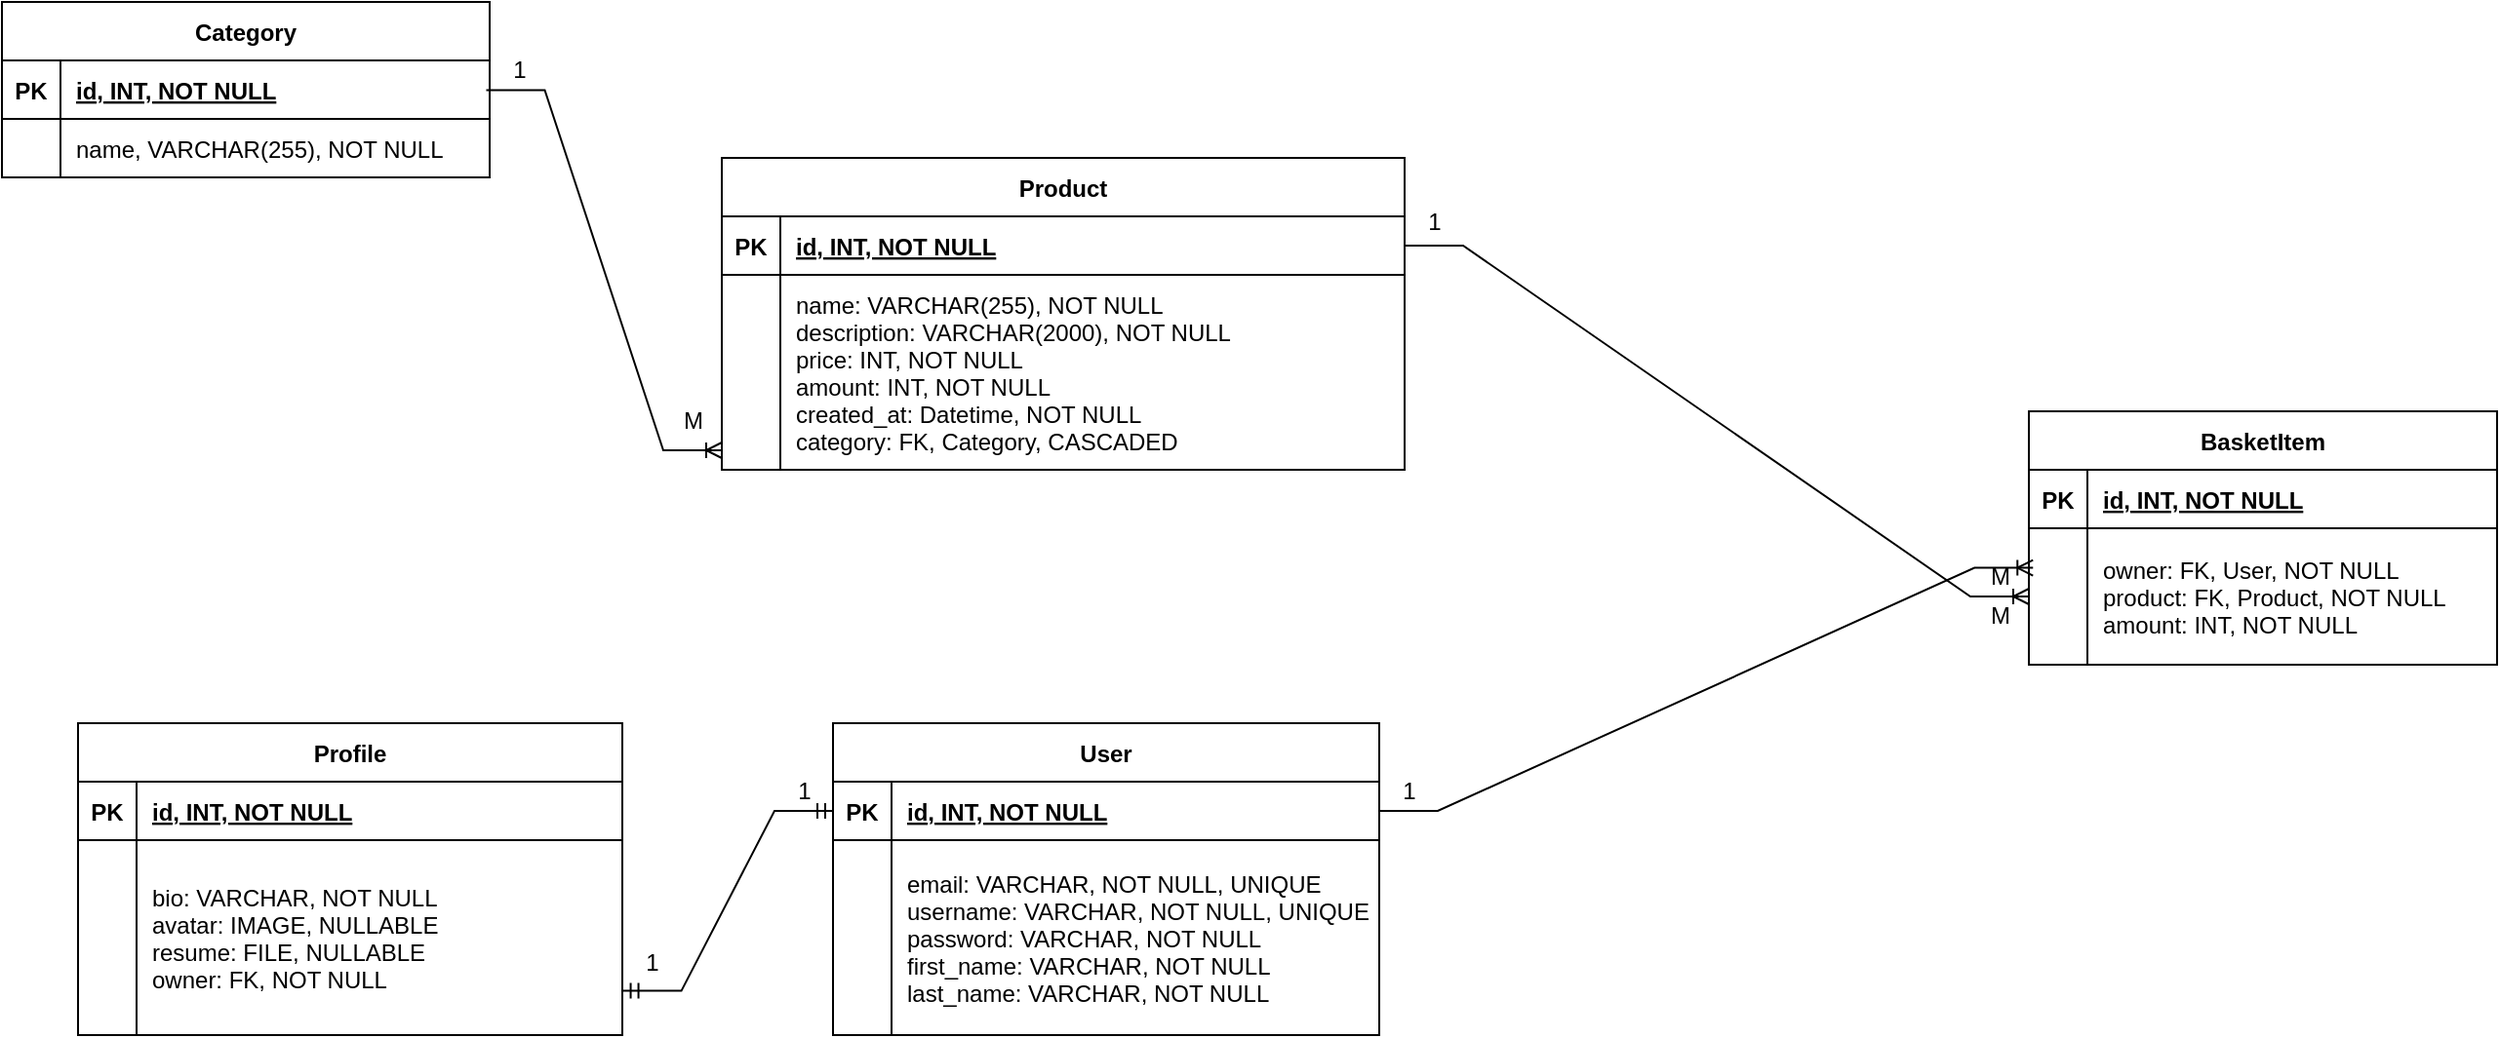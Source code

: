<mxfile version="24.2.0" type="device">
  <diagram id="R2lEEEUBdFMjLlhIrx00" name="Page-1">
    <mxGraphModel dx="1366" dy="817" grid="1" gridSize="10" guides="1" tooltips="1" connect="1" arrows="1" fold="1" page="1" pageScale="1" pageWidth="1654" pageHeight="1169" background="#FFFFFF" math="0" shadow="0" extFonts="Permanent Marker^https://fonts.googleapis.com/css?family=Permanent+Marker">
      <root>
        <mxCell id="0" />
        <mxCell id="1" parent="0" />
        <mxCell id="C-vyLk0tnHw3VtMMgP7b-23" value="Category" style="shape=table;startSize=30;container=1;collapsible=1;childLayout=tableLayout;fixedRows=1;rowLines=0;fontStyle=1;align=center;resizeLast=1;" parent="1" vertex="1">
          <mxGeometry x="121" y="120" width="250" height="90" as="geometry" />
        </mxCell>
        <mxCell id="C-vyLk0tnHw3VtMMgP7b-24" value="" style="shape=partialRectangle;collapsible=0;dropTarget=0;pointerEvents=0;fillColor=none;points=[[0,0.5],[1,0.5]];portConstraint=eastwest;top=0;left=0;right=0;bottom=1;" parent="C-vyLk0tnHw3VtMMgP7b-23" vertex="1">
          <mxGeometry y="30" width="250" height="30" as="geometry" />
        </mxCell>
        <mxCell id="C-vyLk0tnHw3VtMMgP7b-25" value="PK" style="shape=partialRectangle;overflow=hidden;connectable=0;fillColor=none;top=0;left=0;bottom=0;right=0;fontStyle=1;" parent="C-vyLk0tnHw3VtMMgP7b-24" vertex="1">
          <mxGeometry width="30" height="30" as="geometry">
            <mxRectangle width="30" height="30" as="alternateBounds" />
          </mxGeometry>
        </mxCell>
        <mxCell id="C-vyLk0tnHw3VtMMgP7b-26" value="id, INT, NOT NULL" style="shape=partialRectangle;overflow=hidden;connectable=0;fillColor=none;top=0;left=0;bottom=0;right=0;align=left;spacingLeft=6;fontStyle=5;" parent="C-vyLk0tnHw3VtMMgP7b-24" vertex="1">
          <mxGeometry x="30" width="220" height="30" as="geometry">
            <mxRectangle width="220" height="30" as="alternateBounds" />
          </mxGeometry>
        </mxCell>
        <mxCell id="C-vyLk0tnHw3VtMMgP7b-27" value="" style="shape=partialRectangle;collapsible=0;dropTarget=0;pointerEvents=0;fillColor=none;points=[[0,0.5],[1,0.5]];portConstraint=eastwest;top=0;left=0;right=0;bottom=0;" parent="C-vyLk0tnHw3VtMMgP7b-23" vertex="1">
          <mxGeometry y="60" width="250" height="30" as="geometry" />
        </mxCell>
        <mxCell id="C-vyLk0tnHw3VtMMgP7b-28" value="" style="shape=partialRectangle;overflow=hidden;connectable=0;fillColor=none;top=0;left=0;bottom=0;right=0;" parent="C-vyLk0tnHw3VtMMgP7b-27" vertex="1">
          <mxGeometry width="30" height="30" as="geometry">
            <mxRectangle width="30" height="30" as="alternateBounds" />
          </mxGeometry>
        </mxCell>
        <mxCell id="C-vyLk0tnHw3VtMMgP7b-29" value="name, VARCHAR(255), NOT NULL" style="shape=partialRectangle;overflow=hidden;connectable=0;fillColor=none;top=0;left=0;bottom=0;right=0;align=left;spacingLeft=6;" parent="C-vyLk0tnHw3VtMMgP7b-27" vertex="1">
          <mxGeometry x="30" width="220" height="30" as="geometry">
            <mxRectangle width="220" height="30" as="alternateBounds" />
          </mxGeometry>
        </mxCell>
        <mxCell id="p3zbGLJW7EAF3km588XG-14" value="Product" style="shape=table;startSize=30;container=1;collapsible=1;childLayout=tableLayout;fixedRows=1;rowLines=0;fontStyle=1;align=center;resizeLast=1;" vertex="1" parent="1">
          <mxGeometry x="490" y="200" width="350" height="160" as="geometry" />
        </mxCell>
        <mxCell id="p3zbGLJW7EAF3km588XG-15" value="" style="shape=partialRectangle;collapsible=0;dropTarget=0;pointerEvents=0;fillColor=none;points=[[0,0.5],[1,0.5]];portConstraint=eastwest;top=0;left=0;right=0;bottom=1;" vertex="1" parent="p3zbGLJW7EAF3km588XG-14">
          <mxGeometry y="30" width="350" height="30" as="geometry" />
        </mxCell>
        <mxCell id="p3zbGLJW7EAF3km588XG-16" value="PK" style="shape=partialRectangle;overflow=hidden;connectable=0;fillColor=none;top=0;left=0;bottom=0;right=0;fontStyle=1;" vertex="1" parent="p3zbGLJW7EAF3km588XG-15">
          <mxGeometry width="30" height="30" as="geometry">
            <mxRectangle width="30" height="30" as="alternateBounds" />
          </mxGeometry>
        </mxCell>
        <mxCell id="p3zbGLJW7EAF3km588XG-17" value="id, INT, NOT NULL" style="shape=partialRectangle;overflow=hidden;connectable=0;fillColor=none;top=0;left=0;bottom=0;right=0;align=left;spacingLeft=6;fontStyle=5;" vertex="1" parent="p3zbGLJW7EAF3km588XG-15">
          <mxGeometry x="30" width="320" height="30" as="geometry">
            <mxRectangle width="320" height="30" as="alternateBounds" />
          </mxGeometry>
        </mxCell>
        <mxCell id="p3zbGLJW7EAF3km588XG-18" value="" style="shape=partialRectangle;collapsible=0;dropTarget=0;pointerEvents=0;fillColor=none;points=[[0,0.5],[1,0.5]];portConstraint=eastwest;top=0;left=0;right=0;bottom=0;" vertex="1" parent="p3zbGLJW7EAF3km588XG-14">
          <mxGeometry y="60" width="350" height="100" as="geometry" />
        </mxCell>
        <mxCell id="p3zbGLJW7EAF3km588XG-19" value="" style="shape=partialRectangle;overflow=hidden;connectable=0;fillColor=none;top=0;left=0;bottom=0;right=0;" vertex="1" parent="p3zbGLJW7EAF3km588XG-18">
          <mxGeometry width="30" height="100" as="geometry">
            <mxRectangle width="30" height="100" as="alternateBounds" />
          </mxGeometry>
        </mxCell>
        <mxCell id="p3zbGLJW7EAF3km588XG-20" value="name: VARCHAR(255), NOT NULL&#xa;description: VARCHAR(2000), NOT NULL&#xa;price: INT, NOT NULL&#xa;amount: INT, NOT NULL&#xa;created_at: Datetime, NOT NULL&#xa;category: FK, Category, CASCADED" style="shape=partialRectangle;overflow=hidden;connectable=0;fillColor=none;top=0;left=0;bottom=0;right=0;align=left;spacingLeft=6;" vertex="1" parent="p3zbGLJW7EAF3km588XG-18">
          <mxGeometry x="30" width="320" height="100" as="geometry">
            <mxRectangle width="320" height="100" as="alternateBounds" />
          </mxGeometry>
        </mxCell>
        <mxCell id="p3zbGLJW7EAF3km588XG-21" value="" style="edgeStyle=entityRelationEdgeStyle;fontSize=12;html=1;endArrow=ERoneToMany;rounded=0;exitX=0.993;exitY=0.508;exitDx=0;exitDy=0;exitPerimeter=0;" edge="1" parent="1" source="C-vyLk0tnHw3VtMMgP7b-24">
          <mxGeometry width="100" height="100" relative="1" as="geometry">
            <mxPoint x="360" y="360" as="sourcePoint" />
            <mxPoint x="490" y="350" as="targetPoint" />
          </mxGeometry>
        </mxCell>
        <mxCell id="p3zbGLJW7EAF3km588XG-22" value="1" style="text;html=1;align=center;verticalAlign=middle;resizable=0;points=[];autosize=1;strokeColor=none;fillColor=none;" vertex="1" parent="1">
          <mxGeometry x="371" y="140" width="30" height="30" as="geometry" />
        </mxCell>
        <mxCell id="p3zbGLJW7EAF3km588XG-23" value="M" style="text;html=1;align=center;verticalAlign=middle;resizable=0;points=[];autosize=1;strokeColor=none;fillColor=none;" vertex="1" parent="1">
          <mxGeometry x="460" y="320" width="30" height="30" as="geometry" />
        </mxCell>
        <mxCell id="p3zbGLJW7EAF3km588XG-24" value="BasketItem" style="shape=table;startSize=30;container=1;collapsible=1;childLayout=tableLayout;fixedRows=1;rowLines=0;fontStyle=1;align=center;resizeLast=1;" vertex="1" parent="1">
          <mxGeometry x="1160" y="330" width="240" height="130" as="geometry" />
        </mxCell>
        <mxCell id="p3zbGLJW7EAF3km588XG-25" value="" style="shape=partialRectangle;collapsible=0;dropTarget=0;pointerEvents=0;fillColor=none;points=[[0,0.5],[1,0.5]];portConstraint=eastwest;top=0;left=0;right=0;bottom=1;" vertex="1" parent="p3zbGLJW7EAF3km588XG-24">
          <mxGeometry y="30" width="240" height="30" as="geometry" />
        </mxCell>
        <mxCell id="p3zbGLJW7EAF3km588XG-26" value="PK" style="shape=partialRectangle;overflow=hidden;connectable=0;fillColor=none;top=0;left=0;bottom=0;right=0;fontStyle=1;" vertex="1" parent="p3zbGLJW7EAF3km588XG-25">
          <mxGeometry width="30" height="30" as="geometry">
            <mxRectangle width="30" height="30" as="alternateBounds" />
          </mxGeometry>
        </mxCell>
        <mxCell id="p3zbGLJW7EAF3km588XG-27" value="id, INT, NOT NULL" style="shape=partialRectangle;overflow=hidden;connectable=0;fillColor=none;top=0;left=0;bottom=0;right=0;align=left;spacingLeft=6;fontStyle=5;" vertex="1" parent="p3zbGLJW7EAF3km588XG-25">
          <mxGeometry x="30" width="210" height="30" as="geometry">
            <mxRectangle width="210" height="30" as="alternateBounds" />
          </mxGeometry>
        </mxCell>
        <mxCell id="p3zbGLJW7EAF3km588XG-28" value="" style="shape=partialRectangle;collapsible=0;dropTarget=0;pointerEvents=0;fillColor=none;points=[[0,0.5],[1,0.5]];portConstraint=eastwest;top=0;left=0;right=0;bottom=0;" vertex="1" parent="p3zbGLJW7EAF3km588XG-24">
          <mxGeometry y="60" width="240" height="70" as="geometry" />
        </mxCell>
        <mxCell id="p3zbGLJW7EAF3km588XG-29" value="" style="shape=partialRectangle;overflow=hidden;connectable=0;fillColor=none;top=0;left=0;bottom=0;right=0;" vertex="1" parent="p3zbGLJW7EAF3km588XG-28">
          <mxGeometry width="30" height="70" as="geometry">
            <mxRectangle width="30" height="70" as="alternateBounds" />
          </mxGeometry>
        </mxCell>
        <mxCell id="p3zbGLJW7EAF3km588XG-30" value="owner: FK, User, NOT NULL&#xa;product: FK, Product, NOT NULL&#xa;amount: INT, NOT NULL" style="shape=partialRectangle;overflow=hidden;connectable=0;fillColor=none;top=0;left=0;bottom=0;right=0;align=left;spacingLeft=6;" vertex="1" parent="p3zbGLJW7EAF3km588XG-28">
          <mxGeometry x="30" width="210" height="70" as="geometry">
            <mxRectangle width="210" height="70" as="alternateBounds" />
          </mxGeometry>
        </mxCell>
        <mxCell id="p3zbGLJW7EAF3km588XG-31" value="User" style="shape=table;startSize=30;container=1;collapsible=1;childLayout=tableLayout;fixedRows=1;rowLines=0;fontStyle=1;align=center;resizeLast=1;" vertex="1" parent="1">
          <mxGeometry x="547" y="490" width="280" height="160" as="geometry" />
        </mxCell>
        <mxCell id="p3zbGLJW7EAF3km588XG-32" value="" style="shape=partialRectangle;collapsible=0;dropTarget=0;pointerEvents=0;fillColor=none;points=[[0,0.5],[1,0.5]];portConstraint=eastwest;top=0;left=0;right=0;bottom=1;" vertex="1" parent="p3zbGLJW7EAF3km588XG-31">
          <mxGeometry y="30" width="280" height="30" as="geometry" />
        </mxCell>
        <mxCell id="p3zbGLJW7EAF3km588XG-33" value="PK" style="shape=partialRectangle;overflow=hidden;connectable=0;fillColor=none;top=0;left=0;bottom=0;right=0;fontStyle=1;" vertex="1" parent="p3zbGLJW7EAF3km588XG-32">
          <mxGeometry width="30" height="30" as="geometry">
            <mxRectangle width="30" height="30" as="alternateBounds" />
          </mxGeometry>
        </mxCell>
        <mxCell id="p3zbGLJW7EAF3km588XG-34" value="id, INT, NOT NULL" style="shape=partialRectangle;overflow=hidden;connectable=0;fillColor=none;top=0;left=0;bottom=0;right=0;align=left;spacingLeft=6;fontStyle=5;" vertex="1" parent="p3zbGLJW7EAF3km588XG-32">
          <mxGeometry x="30" width="250" height="30" as="geometry">
            <mxRectangle width="250" height="30" as="alternateBounds" />
          </mxGeometry>
        </mxCell>
        <mxCell id="p3zbGLJW7EAF3km588XG-35" value="" style="shape=partialRectangle;collapsible=0;dropTarget=0;pointerEvents=0;fillColor=none;points=[[0,0.5],[1,0.5]];portConstraint=eastwest;top=0;left=0;right=0;bottom=0;" vertex="1" parent="p3zbGLJW7EAF3km588XG-31">
          <mxGeometry y="60" width="280" height="100" as="geometry" />
        </mxCell>
        <mxCell id="p3zbGLJW7EAF3km588XG-36" value="" style="shape=partialRectangle;overflow=hidden;connectable=0;fillColor=none;top=0;left=0;bottom=0;right=0;" vertex="1" parent="p3zbGLJW7EAF3km588XG-35">
          <mxGeometry width="30" height="100" as="geometry">
            <mxRectangle width="30" height="100" as="alternateBounds" />
          </mxGeometry>
        </mxCell>
        <mxCell id="p3zbGLJW7EAF3km588XG-37" value="email: VARCHAR, NOT NULL, UNIQUE&#xa;username: VARCHAR, NOT NULL, UNIQUE&#xa;password: VARCHAR, NOT NULL&#xa;first_name: VARCHAR, NOT NULL&#xa;last_name: VARCHAR, NOT NULL" style="shape=partialRectangle;overflow=hidden;connectable=0;fillColor=none;top=0;left=0;bottom=0;right=0;align=left;spacingLeft=6;" vertex="1" parent="p3zbGLJW7EAF3km588XG-35">
          <mxGeometry x="30" width="250" height="100" as="geometry">
            <mxRectangle width="250" height="100" as="alternateBounds" />
          </mxGeometry>
        </mxCell>
        <mxCell id="p3zbGLJW7EAF3km588XG-38" value="" style="edgeStyle=entityRelationEdgeStyle;fontSize=12;html=1;endArrow=ERoneToMany;rounded=0;exitX=1;exitY=0.5;exitDx=0;exitDy=0;" edge="1" parent="1" source="p3zbGLJW7EAF3km588XG-15" target="p3zbGLJW7EAF3km588XG-28">
          <mxGeometry width="100" height="100" relative="1" as="geometry">
            <mxPoint x="930" y="520" as="sourcePoint" />
            <mxPoint x="1030" y="420" as="targetPoint" />
          </mxGeometry>
        </mxCell>
        <mxCell id="p3zbGLJW7EAF3km588XG-39" value="1" style="text;html=1;align=center;verticalAlign=middle;resizable=0;points=[];autosize=1;strokeColor=none;fillColor=none;" vertex="1" parent="1">
          <mxGeometry x="840" y="218" width="30" height="30" as="geometry" />
        </mxCell>
        <mxCell id="p3zbGLJW7EAF3km588XG-40" value="M" style="text;html=1;align=center;verticalAlign=middle;resizable=0;points=[];autosize=1;strokeColor=none;fillColor=none;" vertex="1" parent="1">
          <mxGeometry x="1130" y="400" width="30" height="30" as="geometry" />
        </mxCell>
        <mxCell id="p3zbGLJW7EAF3km588XG-41" value="" style="edgeStyle=entityRelationEdgeStyle;fontSize=12;html=1;endArrow=ERoneToMany;rounded=0;entryX=1.071;entryY=0.343;entryDx=0;entryDy=0;entryPerimeter=0;exitX=1;exitY=0.5;exitDx=0;exitDy=0;" edge="1" parent="1" source="p3zbGLJW7EAF3km588XG-32" target="p3zbGLJW7EAF3km588XG-40">
          <mxGeometry width="100" height="100" relative="1" as="geometry">
            <mxPoint x="1000" y="580" as="sourcePoint" />
            <mxPoint x="1100" y="480" as="targetPoint" />
          </mxGeometry>
        </mxCell>
        <mxCell id="p3zbGLJW7EAF3km588XG-42" value="1" style="text;html=1;align=center;verticalAlign=middle;resizable=0;points=[];autosize=1;strokeColor=none;fillColor=none;" vertex="1" parent="1">
          <mxGeometry x="827" y="510" width="30" height="30" as="geometry" />
        </mxCell>
        <mxCell id="p3zbGLJW7EAF3km588XG-44" value="M" style="text;html=1;align=center;verticalAlign=middle;resizable=0;points=[];autosize=1;strokeColor=none;fillColor=none;" vertex="1" parent="1">
          <mxGeometry x="1130" y="420" width="30" height="30" as="geometry" />
        </mxCell>
        <mxCell id="p3zbGLJW7EAF3km588XG-45" value="Profile" style="shape=table;startSize=30;container=1;collapsible=1;childLayout=tableLayout;fixedRows=1;rowLines=0;fontStyle=1;align=center;resizeLast=1;" vertex="1" parent="1">
          <mxGeometry x="160" y="490" width="279" height="160" as="geometry" />
        </mxCell>
        <mxCell id="p3zbGLJW7EAF3km588XG-46" value="" style="shape=partialRectangle;collapsible=0;dropTarget=0;pointerEvents=0;fillColor=none;points=[[0,0.5],[1,0.5]];portConstraint=eastwest;top=0;left=0;right=0;bottom=1;" vertex="1" parent="p3zbGLJW7EAF3km588XG-45">
          <mxGeometry y="30" width="279" height="30" as="geometry" />
        </mxCell>
        <mxCell id="p3zbGLJW7EAF3km588XG-47" value="PK" style="shape=partialRectangle;overflow=hidden;connectable=0;fillColor=none;top=0;left=0;bottom=0;right=0;fontStyle=1;" vertex="1" parent="p3zbGLJW7EAF3km588XG-46">
          <mxGeometry width="30" height="30" as="geometry">
            <mxRectangle width="30" height="30" as="alternateBounds" />
          </mxGeometry>
        </mxCell>
        <mxCell id="p3zbGLJW7EAF3km588XG-48" value="id, INT, NOT NULL" style="shape=partialRectangle;overflow=hidden;connectable=0;fillColor=none;top=0;left=0;bottom=0;right=0;align=left;spacingLeft=6;fontStyle=5;" vertex="1" parent="p3zbGLJW7EAF3km588XG-46">
          <mxGeometry x="30" width="249" height="30" as="geometry">
            <mxRectangle width="249" height="30" as="alternateBounds" />
          </mxGeometry>
        </mxCell>
        <mxCell id="p3zbGLJW7EAF3km588XG-49" value="" style="shape=partialRectangle;collapsible=0;dropTarget=0;pointerEvents=0;fillColor=none;points=[[0,0.5],[1,0.5]];portConstraint=eastwest;top=0;left=0;right=0;bottom=0;" vertex="1" parent="p3zbGLJW7EAF3km588XG-45">
          <mxGeometry y="60" width="279" height="100" as="geometry" />
        </mxCell>
        <mxCell id="p3zbGLJW7EAF3km588XG-50" value="" style="shape=partialRectangle;overflow=hidden;connectable=0;fillColor=none;top=0;left=0;bottom=0;right=0;" vertex="1" parent="p3zbGLJW7EAF3km588XG-49">
          <mxGeometry width="30" height="100" as="geometry">
            <mxRectangle width="30" height="100" as="alternateBounds" />
          </mxGeometry>
        </mxCell>
        <mxCell id="p3zbGLJW7EAF3km588XG-51" value="bio: VARCHAR, NOT NULL&#xa;avatar: IMAGE, NULLABLE&#xa;resume: FILE, NULLABLE&#xa;owner: FK, NOT NULL" style="shape=partialRectangle;overflow=hidden;connectable=0;fillColor=none;top=0;left=0;bottom=0;right=0;align=left;spacingLeft=6;" vertex="1" parent="p3zbGLJW7EAF3km588XG-49">
          <mxGeometry x="30" width="249" height="100" as="geometry">
            <mxRectangle width="249" height="100" as="alternateBounds" />
          </mxGeometry>
        </mxCell>
        <mxCell id="p3zbGLJW7EAF3km588XG-53" value="" style="edgeStyle=entityRelationEdgeStyle;fontSize=12;html=1;endArrow=ERmandOne;startArrow=ERmandOne;rounded=0;entryX=0;entryY=0.5;entryDx=0;entryDy=0;exitX=1.001;exitY=0.773;exitDx=0;exitDy=0;exitPerimeter=0;" edge="1" parent="1" source="p3zbGLJW7EAF3km588XG-49" target="p3zbGLJW7EAF3km588XG-32">
          <mxGeometry width="100" height="100" relative="1" as="geometry">
            <mxPoint x="360" y="650" as="sourcePoint" />
            <mxPoint x="460" y="550" as="targetPoint" />
          </mxGeometry>
        </mxCell>
        <mxCell id="p3zbGLJW7EAF3km588XG-54" value="1" style="text;html=1;align=center;verticalAlign=middle;resizable=0;points=[];autosize=1;strokeColor=none;fillColor=none;" vertex="1" parent="1">
          <mxGeometry x="439" y="598" width="30" height="30" as="geometry" />
        </mxCell>
        <mxCell id="p3zbGLJW7EAF3km588XG-55" value="1" style="text;html=1;align=center;verticalAlign=middle;resizable=0;points=[];autosize=1;strokeColor=none;fillColor=none;" vertex="1" parent="1">
          <mxGeometry x="517" y="510" width="30" height="30" as="geometry" />
        </mxCell>
      </root>
    </mxGraphModel>
  </diagram>
</mxfile>
